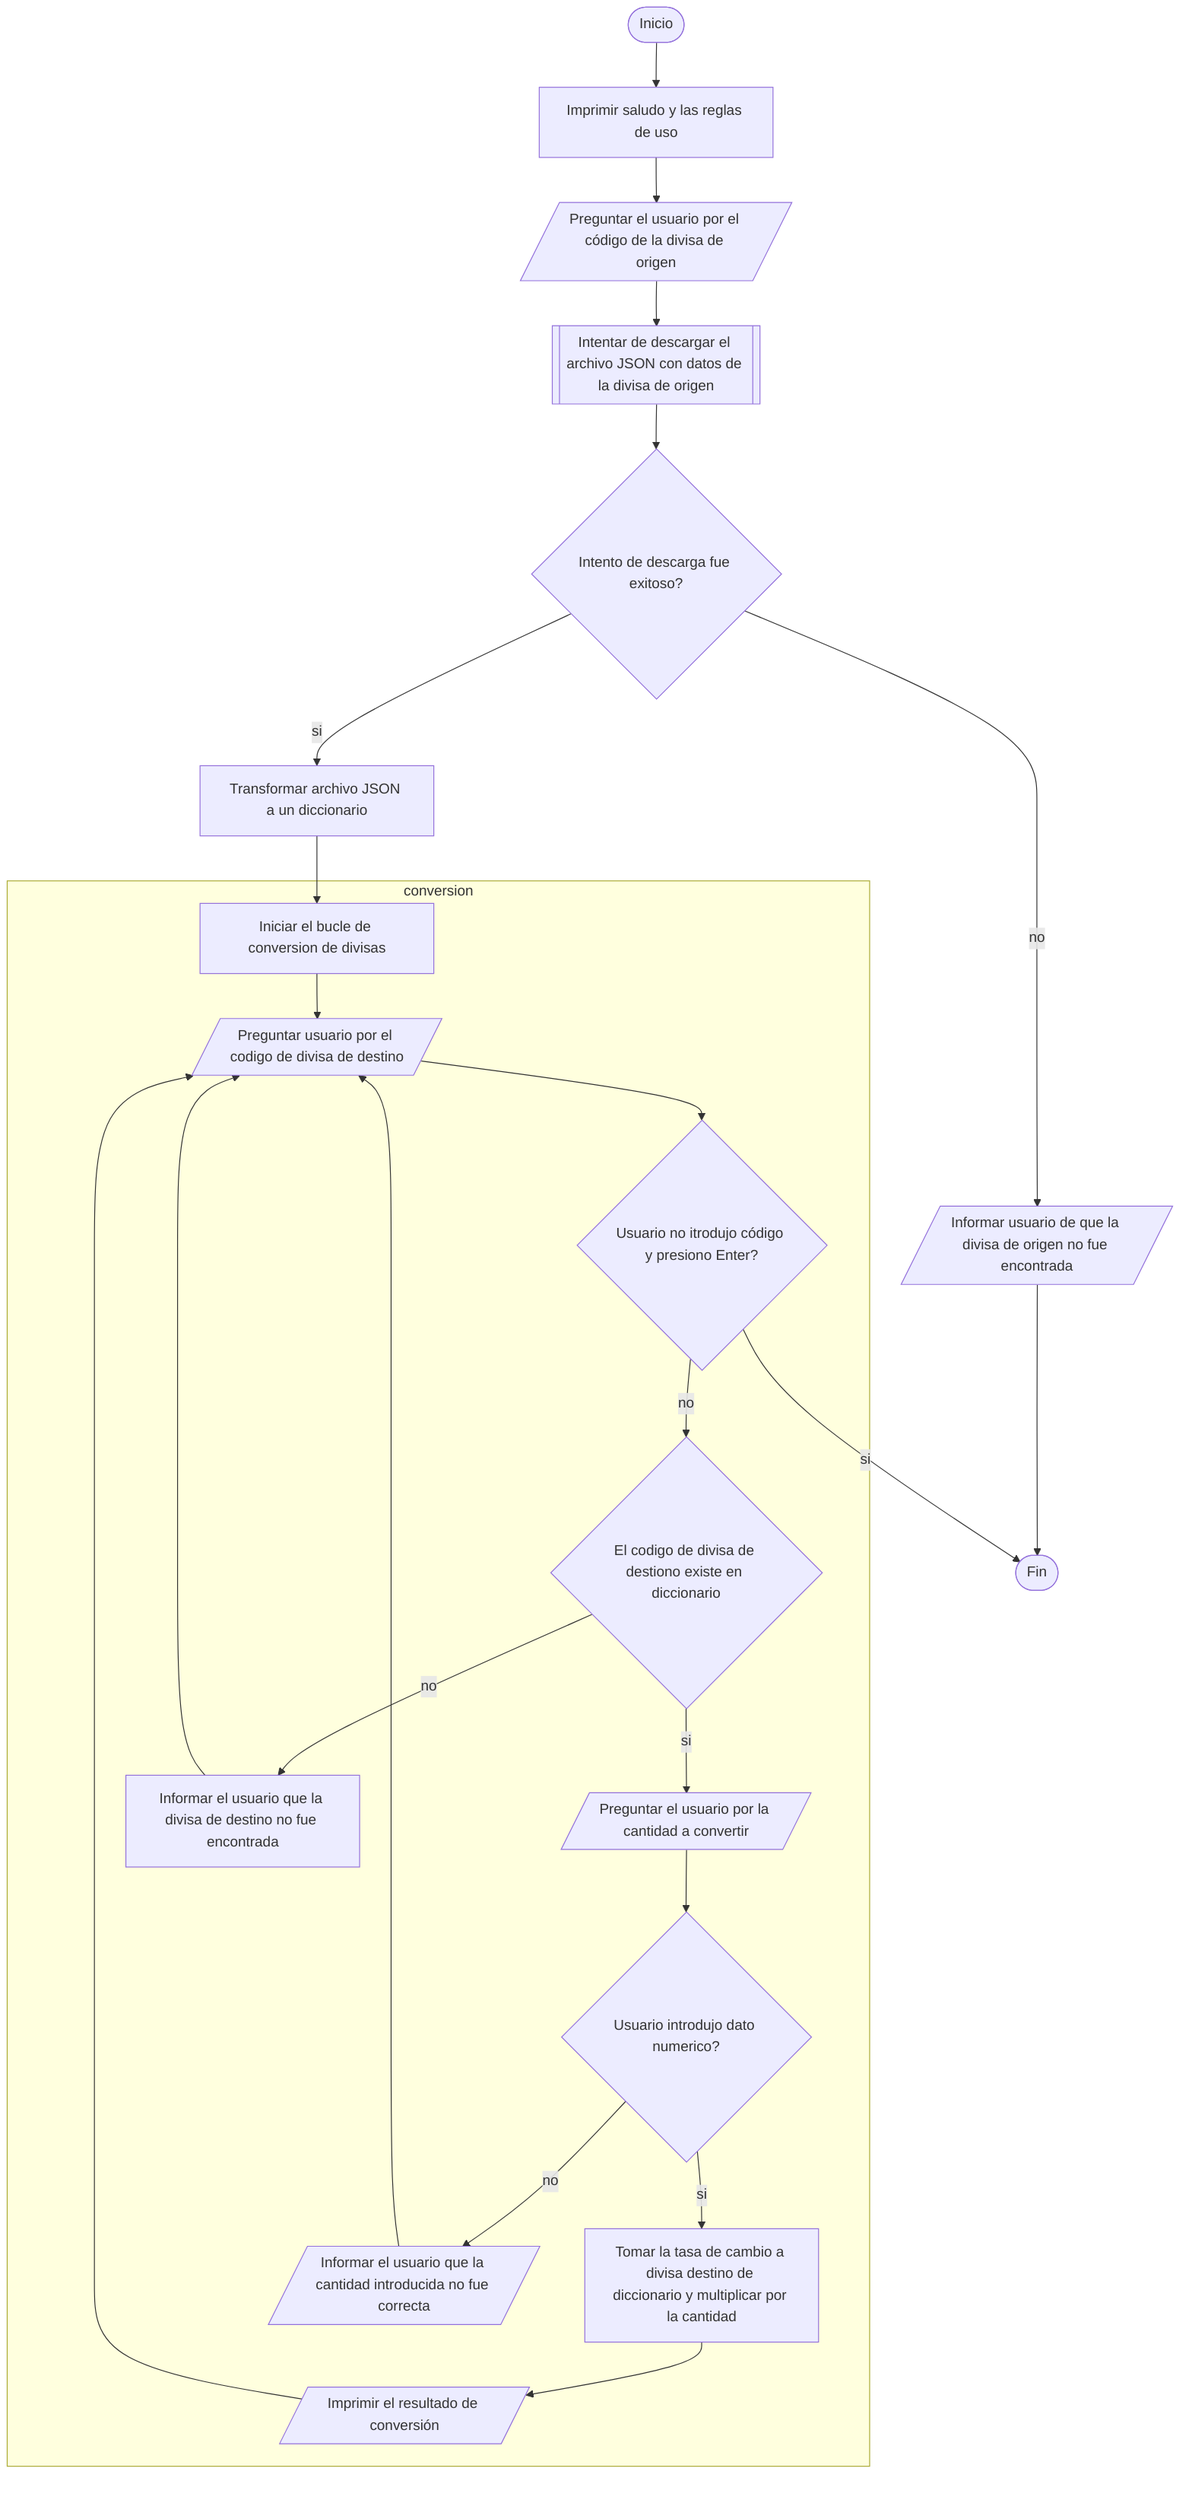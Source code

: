 flowchart TD

A([Inicio]) --> B
B[Imprimir saludo y las reglas de uso] --> C
C[/Preguntar el usuario por el código de la divisa de origen/] --> D
D[[Intentar de descargar el archivo JSON con datos de la divisa de origen]] --> E
E{Intento de descarga fue exitoso?} -- si --> F
E -- no --> G
G[/Informar usuario de que la divisa de origen no fue encontrada/] --> Z

F[Transformar archivo JSON a un diccionario] --> H

subgraph conversion
H[Iniciar el bucle de conversion de divisas] --> I
I[/Preguntar usuario por el codigo de divisa de destino/] --> J
J{Usuario no itrodujo código y presiono Enter?} -- no --> K
K{El codigo de divisa de destiono existe en diccionario} -- si --> L
K -- no --> M
M[Informar el usuario que la divisa de destino no fue encontrada] --> I

L[/Preguntar el usuario por la cantidad a convertir/] --> N
N{Usuario introdujo dato numerico?} -- si --> O
N -- no --> P
P[/Informar el usuario que la cantidad introducida no fue correcta/] --> I

O[Tomar la tasa de cambio a divisa destino de diccionario y multiplicar por la cantidad] --> Q
Q[/Imprimir el resultado de conversión/] --> I
end

J -- si --> Z

Z([Fin])